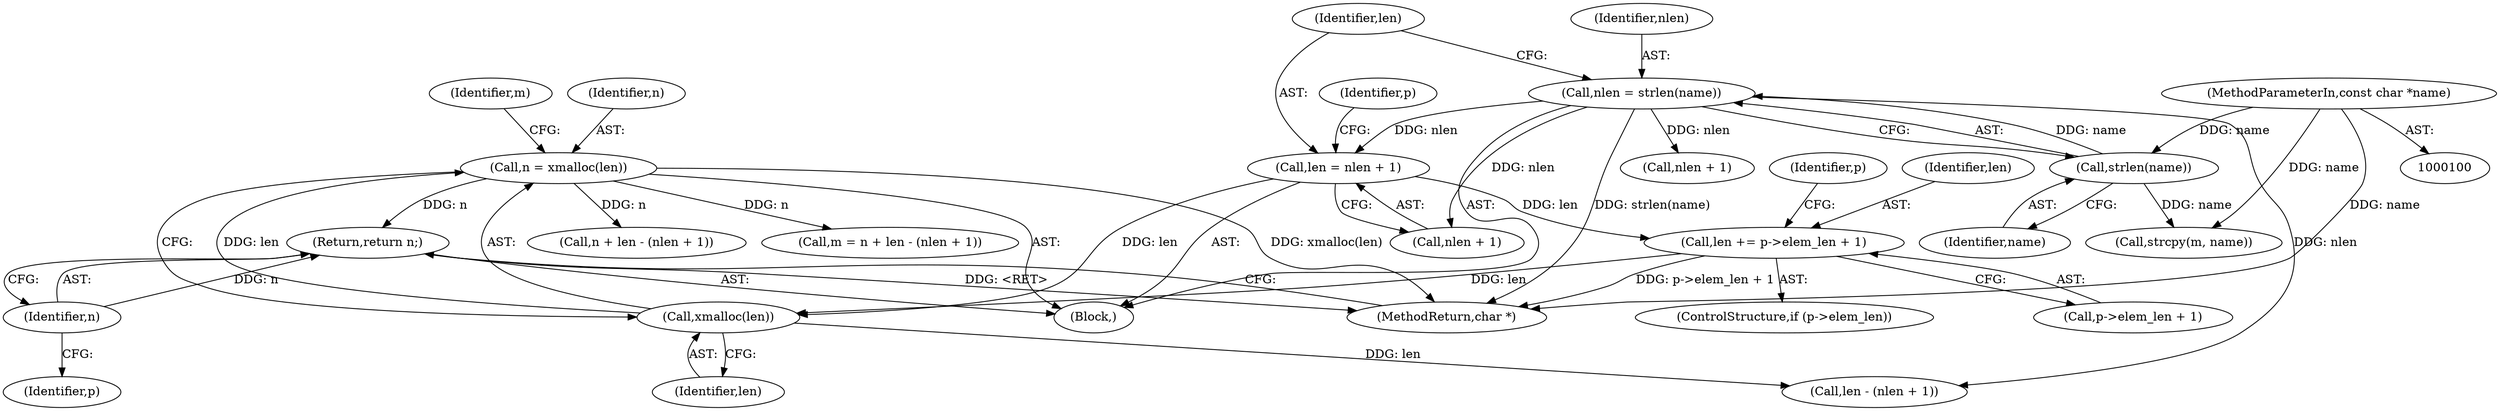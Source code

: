 digraph "0_git_34fa79a6cde56d6d428ab0d3160cb094ebad3305_0@pointer" {
"1000194" [label="(Return,return n;)"];
"1000195" [label="(Identifier,n)"];
"1000140" [label="(Call,n = xmalloc(len))"];
"1000142" [label="(Call,xmalloc(len))"];
"1000113" [label="(Call,len = nlen + 1)"];
"1000108" [label="(Call,nlen = strlen(name))"];
"1000110" [label="(Call,strlen(name))"];
"1000102" [label="(MethodParameterIn,const char *name)"];
"1000133" [label="(Call,len += p->elem_len + 1)"];
"1000160" [label="(Identifier,p)"];
"1000153" [label="(Call,strcpy(m, name))"];
"1000195" [label="(Identifier,n)"];
"1000141" [label="(Identifier,n)"];
"1000194" [label="(Return,return n;)"];
"1000146" [label="(Call,n + len - (nlen + 1))"];
"1000144" [label="(Call,m = n + len - (nlen + 1))"];
"1000150" [label="(Call,nlen + 1)"];
"1000114" [label="(Identifier,len)"];
"1000145" [label="(Identifier,m)"];
"1000129" [label="(ControlStructure,if (p->elem_len))"];
"1000103" [label="(Block,)"];
"1000110" [label="(Call,strlen(name))"];
"1000109" [label="(Identifier,nlen)"];
"1000124" [label="(Identifier,p)"];
"1000148" [label="(Call,len - (nlen + 1))"];
"1000113" [label="(Call,len = nlen + 1)"];
"1000142" [label="(Call,xmalloc(len))"];
"1000120" [label="(Identifier,p)"];
"1000108" [label="(Call,nlen = strlen(name))"];
"1000140" [label="(Call,n = xmalloc(len))"];
"1000134" [label="(Identifier,len)"];
"1000115" [label="(Call,nlen + 1)"];
"1000143" [label="(Identifier,len)"];
"1000133" [label="(Call,len += p->elem_len + 1)"];
"1000102" [label="(MethodParameterIn,const char *name)"];
"1000111" [label="(Identifier,name)"];
"1000135" [label="(Call,p->elem_len + 1)"];
"1000196" [label="(MethodReturn,char *)"];
"1000194" -> "1000103"  [label="AST: "];
"1000194" -> "1000195"  [label="CFG: "];
"1000195" -> "1000194"  [label="AST: "];
"1000196" -> "1000194"  [label="CFG: "];
"1000194" -> "1000196"  [label="DDG: <RET>"];
"1000195" -> "1000194"  [label="DDG: n"];
"1000140" -> "1000194"  [label="DDG: n"];
"1000195" -> "1000160"  [label="CFG: "];
"1000140" -> "1000103"  [label="AST: "];
"1000140" -> "1000142"  [label="CFG: "];
"1000141" -> "1000140"  [label="AST: "];
"1000142" -> "1000140"  [label="AST: "];
"1000145" -> "1000140"  [label="CFG: "];
"1000140" -> "1000196"  [label="DDG: xmalloc(len)"];
"1000142" -> "1000140"  [label="DDG: len"];
"1000140" -> "1000144"  [label="DDG: n"];
"1000140" -> "1000146"  [label="DDG: n"];
"1000142" -> "1000143"  [label="CFG: "];
"1000143" -> "1000142"  [label="AST: "];
"1000113" -> "1000142"  [label="DDG: len"];
"1000133" -> "1000142"  [label="DDG: len"];
"1000142" -> "1000148"  [label="DDG: len"];
"1000113" -> "1000103"  [label="AST: "];
"1000113" -> "1000115"  [label="CFG: "];
"1000114" -> "1000113"  [label="AST: "];
"1000115" -> "1000113"  [label="AST: "];
"1000120" -> "1000113"  [label="CFG: "];
"1000108" -> "1000113"  [label="DDG: nlen"];
"1000113" -> "1000133"  [label="DDG: len"];
"1000108" -> "1000103"  [label="AST: "];
"1000108" -> "1000110"  [label="CFG: "];
"1000109" -> "1000108"  [label="AST: "];
"1000110" -> "1000108"  [label="AST: "];
"1000114" -> "1000108"  [label="CFG: "];
"1000108" -> "1000196"  [label="DDG: strlen(name)"];
"1000110" -> "1000108"  [label="DDG: name"];
"1000108" -> "1000115"  [label="DDG: nlen"];
"1000108" -> "1000148"  [label="DDG: nlen"];
"1000108" -> "1000150"  [label="DDG: nlen"];
"1000110" -> "1000111"  [label="CFG: "];
"1000111" -> "1000110"  [label="AST: "];
"1000102" -> "1000110"  [label="DDG: name"];
"1000110" -> "1000153"  [label="DDG: name"];
"1000102" -> "1000100"  [label="AST: "];
"1000102" -> "1000196"  [label="DDG: name"];
"1000102" -> "1000153"  [label="DDG: name"];
"1000133" -> "1000129"  [label="AST: "];
"1000133" -> "1000135"  [label="CFG: "];
"1000134" -> "1000133"  [label="AST: "];
"1000135" -> "1000133"  [label="AST: "];
"1000124" -> "1000133"  [label="CFG: "];
"1000133" -> "1000196"  [label="DDG: p->elem_len + 1"];
}
